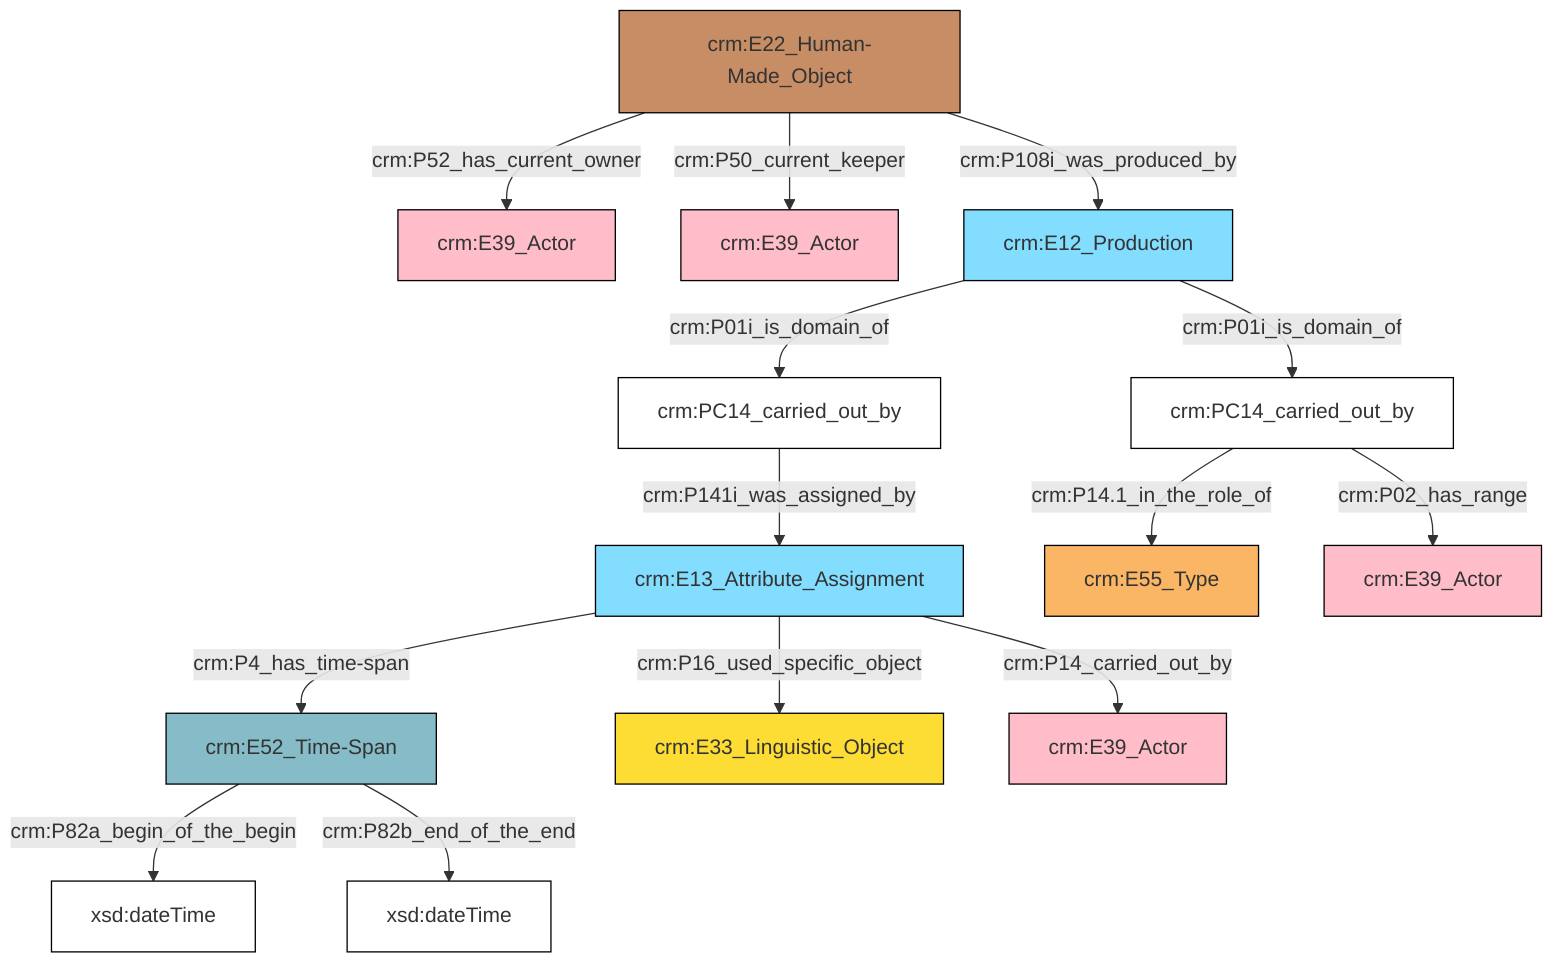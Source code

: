 flowchart TD
classDef Literal fill:#ffffff,stroke:#000000,color:;
classDef Literal_URI fill:#ffffff,stroke:#000000,color:;
classDef crm_E1_CRM_Entity fill:#ffffff,stroke:#000000,color:;
classDef crm_E1_CRM_Entity_URI fill:#ffffff,stroke:#000000,color:;
classDef crm_E2_Temporal_Entity fill:#82ddff,stroke:#000000,color:;
classDef crm_E2_Temporal_Entity_URI fill:#d2effa,stroke:#000000,color:;
classDef crm_E55_Type fill:#fab565,stroke:#000000,color:;
classDef crm_E55_Type_URI fill:#fde7ce,stroke:#000000,color:;
classDef crm_E52_Time-Span fill:#86bcc8,stroke:#000000,color:;
classDef crm_E52_Time-Span_URI fill:#dcebef,stroke:#000000,color:;
classDef crm_E41_Appellation fill:#fef3ba,stroke:#000000,color:;
classDef crm_E41_Appellation_URI fill:#fffae6,stroke:#000000,color:;
classDef crm_E53_Place fill:#94cc7d,stroke:#000000,color:;
classDef crm_E53_Place_URI fill:#e1f1da,stroke:#000000,color:;
classDef crm_E77_Persistent_Item fill:#ffffff,stroke:#000000,color:;
classDef crm_E77_Persistent_Item_URI fill:#ffffff,stroke:#000000,color:;
classDef crm_E28_Conceptual_Object fill:#fddc34,stroke:#000000,color:;
classDef crm_E28_Conceptual_Object_URI fill:#fef6cd,stroke:#000000,color:;
classDef crm_E18_Physical_Thing fill:#c78e66,stroke:#000000,color:;
classDef crm_E18_Physical_Thing_URI fill:#e3c8b5,stroke:#000000,color:;
classDef crm_E39_Actor fill:#ffbdca,stroke:#000000,color:;
classDef crm_E39_Actor_URI fill:#ffe6eb,stroke:#000000,color:;
classDef crm_E54_Dimension fill:#b8b8b8,stroke:#000000,color:;
classDef crm_E54_Dimension_URI fill:#f2f2f2,stroke:#000000,color:;
classDef crm_E92_Spacetime_Volume fill:#cc80ff,stroke:#000000,color:;
classDef crm_E92_Spacetime_Volume_URI fill:#ebccff,stroke:#000000,color:;
classDef crm_E59_Primitive_Value fill:#f0f0f0,stroke:#000000,color:;
classDef crm_E59_Primitive_Value_URI fill:#f2f2f2,stroke:#000000,color:;
classDef crm_PC0_Typed_CRM_Property fill:#ffffff,stroke:#000000,color:;
classDef crm_PC0_Typed_CRM_Property_URI fill:#ffffff,stroke:#000000,color:;
classDef Multi fill:#cccccc,stroke:#000000,color:;
classDef Multi_URI fill:#cccccc,stroke:#000000,color:;
0["crm:E52_Time-Span"]:::crm_E52_Time-Span -->|crm:P82a_begin_of_the_begin| 2["xsd:dateTime"]:::Literal
5["crm:E22_Human-Made_Object"]:::crm_E18_Physical_Thing -->|crm:P52_has_current_owner| 6["crm:E39_Actor"]:::crm_E39_Actor
9["crm:E12_Production"]:::crm_E2_Temporal_Entity -->|crm:P01i_is_domain_of| 10["crm:PC14_carried_out_by"]:::crm_PC0_Typed_CRM_Property
0["crm:E52_Time-Span"]:::crm_E52_Time-Span -->|crm:P82b_end_of_the_end| 11["xsd:dateTime"]:::Literal
12["crm:E13_Attribute_Assignment"]:::crm_E2_Temporal_Entity -->|crm:P14_carried_out_by| 13["crm:E39_Actor"]:::crm_E39_Actor
12["crm:E13_Attribute_Assignment"]:::crm_E2_Temporal_Entity -->|crm:P16_used_specific_object| 3["crm:E33_Linguistic_Object"]:::crm_E28_Conceptual_Object
5["crm:E22_Human-Made_Object"]:::crm_E18_Physical_Thing -->|crm:P50_current_keeper| 7["crm:E39_Actor"]:::crm_E39_Actor
10["crm:PC14_carried_out_by"]:::crm_PC0_Typed_CRM_Property -->|crm:P14.1_in_the_role_of| 20["crm:E55_Type"]:::crm_E55_Type
15["crm:PC14_carried_out_by"]:::crm_PC0_Typed_CRM_Property -->|crm:P141i_was_assigned_by| 12["crm:E13_Attribute_Assignment"]:::crm_E2_Temporal_Entity
12["crm:E13_Attribute_Assignment"]:::crm_E2_Temporal_Entity -->|crm:P4_has_time-span| 0["crm:E52_Time-Span"]:::crm_E52_Time-Span
5["crm:E22_Human-Made_Object"]:::crm_E18_Physical_Thing -->|crm:P108i_was_produced_by| 9["crm:E12_Production"]:::crm_E2_Temporal_Entity
10["crm:PC14_carried_out_by"]:::crm_PC0_Typed_CRM_Property -->|crm:P02_has_range| 22["crm:E39_Actor"]:::crm_E39_Actor
9["crm:E12_Production"]:::crm_E2_Temporal_Entity -->|crm:P01i_is_domain_of| 15["crm:PC14_carried_out_by"]:::crm_PC0_Typed_CRM_Property